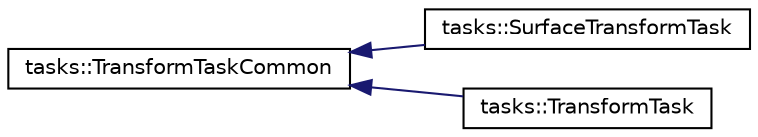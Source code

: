 digraph "Graphical Class Hierarchy"
{
  edge [fontname="Helvetica",fontsize="10",labelfontname="Helvetica",labelfontsize="10"];
  node [fontname="Helvetica",fontsize="10",shape=record];
  rankdir="LR";
  Node0 [label="tasks::TransformTaskCommon",height=0.2,width=0.4,color="black", fillcolor="white", style="filled",URL="$classtasks_1_1TransformTaskCommon.html"];
  Node0 -> Node1 [dir="back",color="midnightblue",fontsize="10",style="solid",fontname="Helvetica"];
  Node1 [label="tasks::SurfaceTransformTask",height=0.2,width=0.4,color="black", fillcolor="white", style="filled",URL="$classtasks_1_1SurfaceTransformTask.html"];
  Node0 -> Node2 [dir="back",color="midnightblue",fontsize="10",style="solid",fontname="Helvetica"];
  Node2 [label="tasks::TransformTask",height=0.2,width=0.4,color="black", fillcolor="white", style="filled",URL="$classtasks_1_1TransformTask.html"];
}
